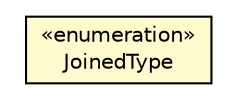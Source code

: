 #!/usr/local/bin/dot
#
# Class diagram 
# Generated by UMLGraph version 5.1 (http://www.umlgraph.org/)
#

digraph G {
	edge [fontname="Helvetica",fontsize=10,labelfontname="Helvetica",labelfontsize=10];
	node [fontname="Helvetica",fontsize=10,shape=plaintext];
	nodesep=0.25;
	ranksep=0.5;
	// cn.edu.uestc.acmicpc.db.condition.base.Condition.JoinedType
	c4215 [label=<<table title="cn.edu.uestc.acmicpc.db.condition.base.Condition.JoinedType" border="0" cellborder="1" cellspacing="0" cellpadding="2" port="p" bgcolor="lemonChiffon" href="./Condition.JoinedType.html">
		<tr><td><table border="0" cellspacing="0" cellpadding="1">
<tr><td align="center" balign="center"> &#171;enumeration&#187; </td></tr>
<tr><td align="center" balign="center"> JoinedType </td></tr>
		</table></td></tr>
		</table>>, fontname="Helvetica", fontcolor="black", fontsize=10.0];
}


